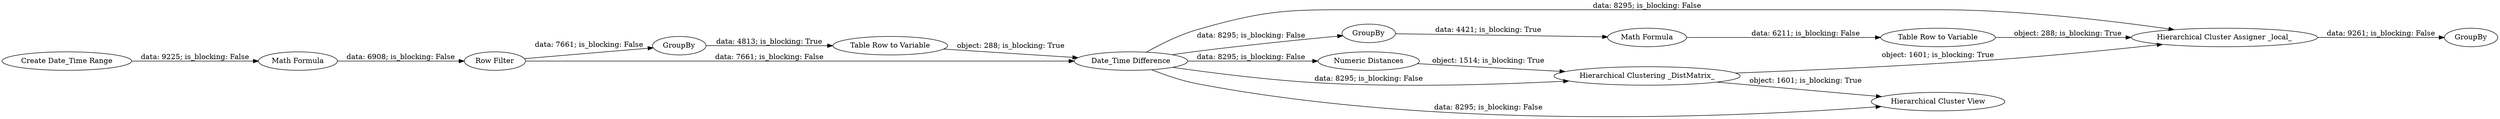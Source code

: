 digraph {
	"4153763938272570989_15" [label="Hierarchical Clustering _DistMatrix_"]
	"4153763938272570989_9" [label=GroupBy]
	"4153763938272570989_22" [label=GroupBy]
	"4153763938272570989_17" [label="Hierarchical Cluster Assigner _local_"]
	"4153763938272570989_19" [label="Math Formula"]
	"4153763938272570989_5" [label="Date_Time Difference"]
	"4153763938272570989_18" [label=GroupBy]
	"4153763938272570989_10" [label="Table Row to Variable"]
	"4153763938272570989_16" [label="Hierarchical Cluster View"]
	"4153763938272570989_3" [label="Row Filter"]
	"4153763938272570989_2" [label="Math Formula"]
	"4153763938272570989_1" [label="Create Date_Time Range"]
	"4153763938272570989_20" [label="Table Row to Variable"]
	"4153763938272570989_8" [label="Numeric Distances"]
	"4153763938272570989_5" -> "4153763938272570989_16" [label="data: 8295; is_blocking: False"]
	"4153763938272570989_1" -> "4153763938272570989_2" [label="data: 9225; is_blocking: False"]
	"4153763938272570989_2" -> "4153763938272570989_3" [label="data: 6908; is_blocking: False"]
	"4153763938272570989_17" -> "4153763938272570989_22" [label="data: 9261; is_blocking: False"]
	"4153763938272570989_8" -> "4153763938272570989_15" [label="object: 1514; is_blocking: True"]
	"4153763938272570989_10" -> "4153763938272570989_5" [label="object: 288; is_blocking: True"]
	"4153763938272570989_9" -> "4153763938272570989_10" [label="data: 4813; is_blocking: True"]
	"4153763938272570989_5" -> "4153763938272570989_18" [label="data: 8295; is_blocking: False"]
	"4153763938272570989_5" -> "4153763938272570989_17" [label="data: 8295; is_blocking: False"]
	"4153763938272570989_3" -> "4153763938272570989_5" [label="data: 7661; is_blocking: False"]
	"4153763938272570989_15" -> "4153763938272570989_16" [label="object: 1601; is_blocking: True"]
	"4153763938272570989_20" -> "4153763938272570989_17" [label="object: 288; is_blocking: True"]
	"4153763938272570989_15" -> "4153763938272570989_17" [label="object: 1601; is_blocking: True"]
	"4153763938272570989_18" -> "4153763938272570989_19" [label="data: 4421; is_blocking: True"]
	"4153763938272570989_19" -> "4153763938272570989_20" [label="data: 6211; is_blocking: False"]
	"4153763938272570989_5" -> "4153763938272570989_8" [label="data: 8295; is_blocking: False"]
	"4153763938272570989_3" -> "4153763938272570989_9" [label="data: 7661; is_blocking: False"]
	"4153763938272570989_5" -> "4153763938272570989_15" [label="data: 8295; is_blocking: False"]
	rankdir=LR
}
